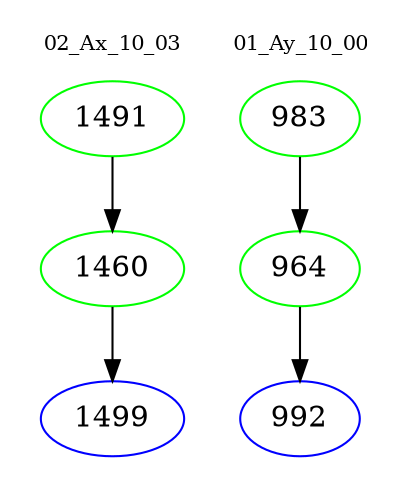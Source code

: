 digraph{
subgraph cluster_0 {
color = white
label = "02_Ax_10_03";
fontsize=10;
T0_1491 [label="1491", color="green"]
T0_1491 -> T0_1460 [color="black"]
T0_1460 [label="1460", color="green"]
T0_1460 -> T0_1499 [color="black"]
T0_1499 [label="1499", color="blue"]
}
subgraph cluster_1 {
color = white
label = "01_Ay_10_00";
fontsize=10;
T1_983 [label="983", color="green"]
T1_983 -> T1_964 [color="black"]
T1_964 [label="964", color="green"]
T1_964 -> T1_992 [color="black"]
T1_992 [label="992", color="blue"]
}
}
